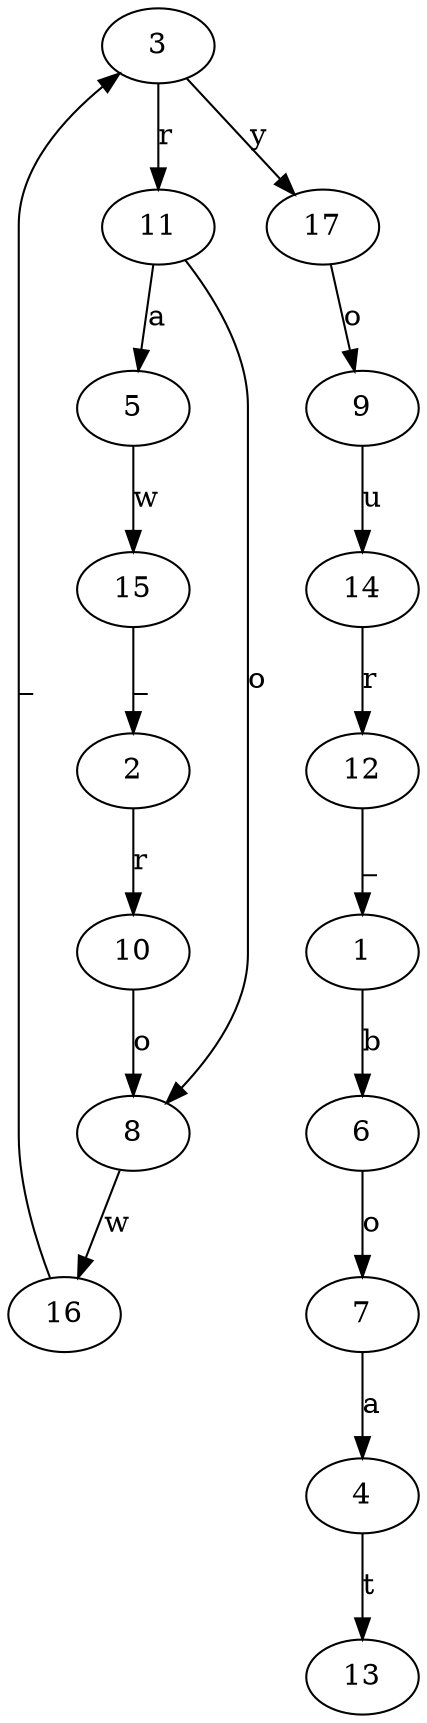 strict digraph  {
	12 -> 1 [label=_];
	12 -> 1 [label=_];
	12 -> 1 [label=_];
	15 -> 2 [label=_];
	16 -> 3 [label=_];
	16 -> 3 [label=_];
	16 -> 3 [label=_];
	16 -> 3 [label=_];
	16 -> 3 [label=_];
	7 -> 4 [label=a];
	7 -> 4 [label=a];
	7 -> 4 [label=a];
	11 -> 5 [label=a];
	1 -> 6 [label=b];
	1 -> 6 [label=b];
	1 -> 6 [label=b];
	6 -> 7 [label=o];
	6 -> 7 [label=o];
	6 -> 7 [label=o];
	10 -> 8 [label=o];
	11 -> 8 [label=o];
	11 -> 8 [label=o];
	11 -> 8 [label=o];
	11 -> 8 [label=o];
	17 -> 9 [label=o];
	17 -> 9 [label=o];
	17 -> 9 [label=o];
	2 -> 10 [label=r];
	3 -> 11 [label=r];
	3 -> 11 [label=r];
	3 -> 11 [label=r];
	3 -> 11 [label=r];
	3 -> 11 [label=r];
	14 -> 12 [label=r];
	14 -> 12 [label=r];
	14 -> 12 [label=r];
	4 -> 13 [label=t];
	4 -> 13 [label=t];
	4 -> 13 [label=t];
	9 -> 14 [label=u];
	9 -> 14 [label=u];
	9 -> 14 [label=u];
	5 -> 15 [label=w];
	8 -> 16 [label=w];
	8 -> 16 [label=w];
	8 -> 16 [label=w];
	8 -> 16 [label=w];
	8 -> 16 [label=w];
	3 -> 17 [label=y];
	3 -> 17 [label=y];
	3 -> 17 [label=y];
}

